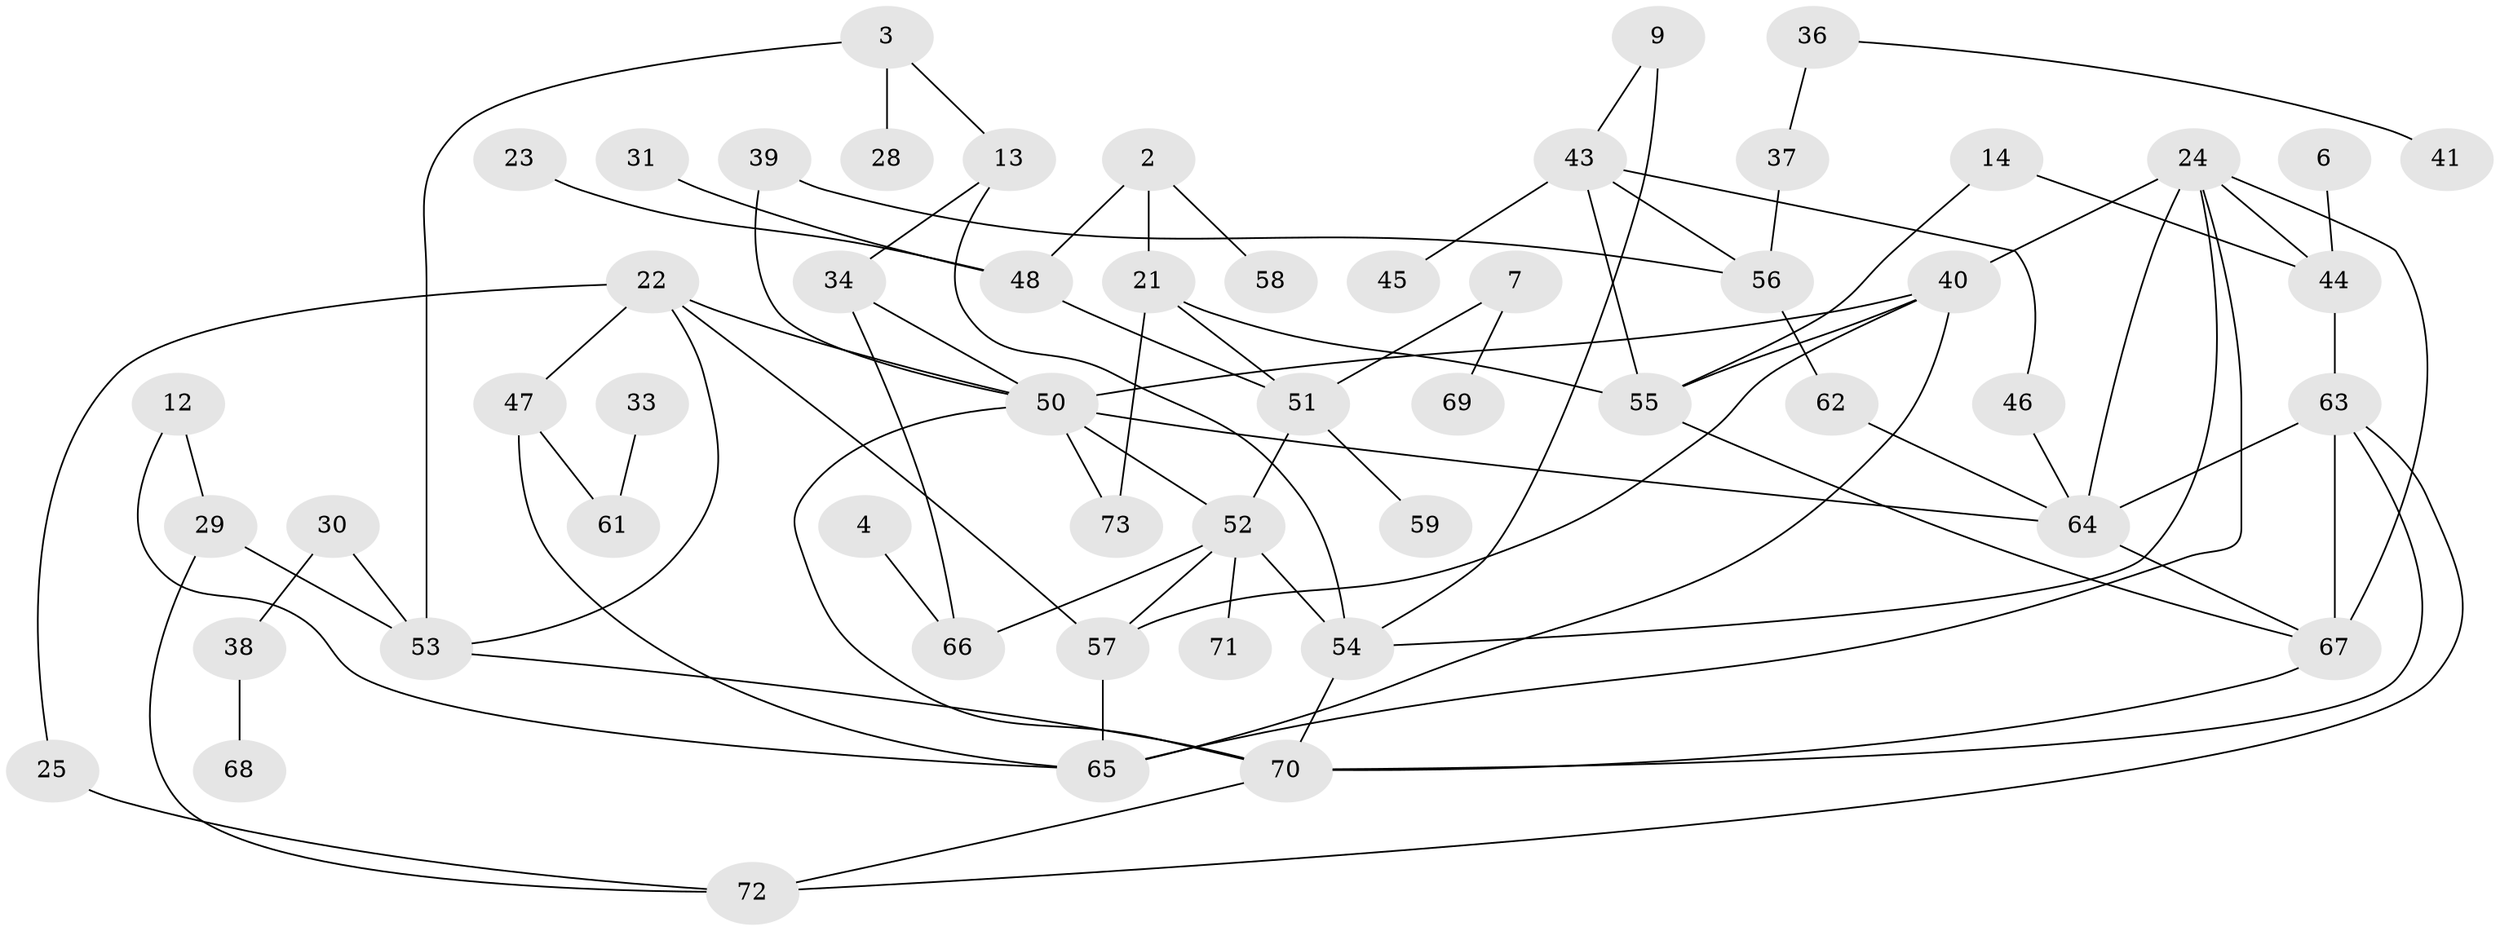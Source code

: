 // original degree distribution, {0: 0.1103448275862069, 3: 0.1724137931034483, 4: 0.1103448275862069, 2: 0.296551724137931, 1: 0.2413793103448276, 6: 0.027586206896551724, 5: 0.041379310344827586}
// Generated by graph-tools (version 1.1) at 2025/35/03/04/25 23:35:48]
// undirected, 55 vertices, 84 edges
graph export_dot {
  node [color=gray90,style=filled];
  2;
  3;
  4;
  6;
  7;
  9;
  12;
  13;
  14;
  21;
  22;
  23;
  24;
  25;
  28;
  29;
  30;
  31;
  33;
  34;
  36;
  37;
  38;
  39;
  40;
  41;
  43;
  44;
  45;
  46;
  47;
  48;
  50;
  51;
  52;
  53;
  54;
  55;
  56;
  57;
  58;
  59;
  61;
  62;
  63;
  64;
  65;
  66;
  67;
  68;
  69;
  70;
  71;
  72;
  73;
  2 -- 21 [weight=1.0];
  2 -- 48 [weight=1.0];
  2 -- 58 [weight=1.0];
  3 -- 13 [weight=1.0];
  3 -- 28 [weight=1.0];
  3 -- 53 [weight=1.0];
  4 -- 66 [weight=1.0];
  6 -- 44 [weight=1.0];
  7 -- 51 [weight=1.0];
  7 -- 69 [weight=1.0];
  9 -- 43 [weight=1.0];
  9 -- 54 [weight=1.0];
  12 -- 29 [weight=1.0];
  12 -- 65 [weight=1.0];
  13 -- 34 [weight=1.0];
  13 -- 54 [weight=1.0];
  14 -- 44 [weight=1.0];
  14 -- 55 [weight=1.0];
  21 -- 51 [weight=1.0];
  21 -- 55 [weight=1.0];
  21 -- 73 [weight=1.0];
  22 -- 25 [weight=1.0];
  22 -- 47 [weight=1.0];
  22 -- 50 [weight=1.0];
  22 -- 53 [weight=1.0];
  22 -- 57 [weight=1.0];
  23 -- 48 [weight=1.0];
  24 -- 40 [weight=1.0];
  24 -- 44 [weight=1.0];
  24 -- 54 [weight=1.0];
  24 -- 64 [weight=1.0];
  24 -- 65 [weight=1.0];
  24 -- 67 [weight=1.0];
  25 -- 72 [weight=1.0];
  29 -- 53 [weight=1.0];
  29 -- 72 [weight=1.0];
  30 -- 38 [weight=1.0];
  30 -- 53 [weight=1.0];
  31 -- 48 [weight=1.0];
  33 -- 61 [weight=1.0];
  34 -- 50 [weight=1.0];
  34 -- 66 [weight=1.0];
  36 -- 37 [weight=1.0];
  36 -- 41 [weight=1.0];
  37 -- 56 [weight=1.0];
  38 -- 68 [weight=1.0];
  39 -- 50 [weight=1.0];
  39 -- 56 [weight=1.0];
  40 -- 50 [weight=1.0];
  40 -- 55 [weight=1.0];
  40 -- 57 [weight=1.0];
  40 -- 65 [weight=1.0];
  43 -- 45 [weight=1.0];
  43 -- 46 [weight=1.0];
  43 -- 55 [weight=1.0];
  43 -- 56 [weight=1.0];
  44 -- 63 [weight=1.0];
  46 -- 64 [weight=1.0];
  47 -- 61 [weight=1.0];
  47 -- 65 [weight=1.0];
  48 -- 51 [weight=1.0];
  50 -- 52 [weight=1.0];
  50 -- 64 [weight=1.0];
  50 -- 70 [weight=1.0];
  50 -- 73 [weight=1.0];
  51 -- 52 [weight=1.0];
  51 -- 59 [weight=1.0];
  52 -- 54 [weight=2.0];
  52 -- 57 [weight=1.0];
  52 -- 66 [weight=1.0];
  52 -- 71 [weight=1.0];
  53 -- 70 [weight=1.0];
  54 -- 70 [weight=1.0];
  55 -- 67 [weight=1.0];
  56 -- 62 [weight=1.0];
  57 -- 65 [weight=1.0];
  62 -- 64 [weight=1.0];
  63 -- 64 [weight=1.0];
  63 -- 67 [weight=1.0];
  63 -- 70 [weight=1.0];
  63 -- 72 [weight=1.0];
  64 -- 67 [weight=1.0];
  67 -- 70 [weight=1.0];
  70 -- 72 [weight=1.0];
}
